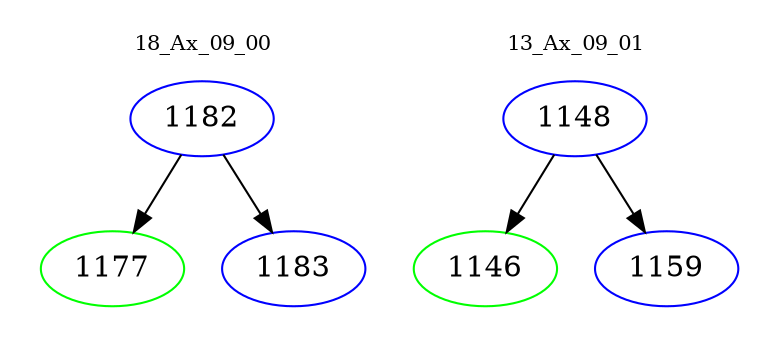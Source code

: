 digraph{
subgraph cluster_0 {
color = white
label = "18_Ax_09_00";
fontsize=10;
T0_1182 [label="1182", color="blue"]
T0_1182 -> T0_1177 [color="black"]
T0_1177 [label="1177", color="green"]
T0_1182 -> T0_1183 [color="black"]
T0_1183 [label="1183", color="blue"]
}
subgraph cluster_1 {
color = white
label = "13_Ax_09_01";
fontsize=10;
T1_1148 [label="1148", color="blue"]
T1_1148 -> T1_1146 [color="black"]
T1_1146 [label="1146", color="green"]
T1_1148 -> T1_1159 [color="black"]
T1_1159 [label="1159", color="blue"]
}
}
